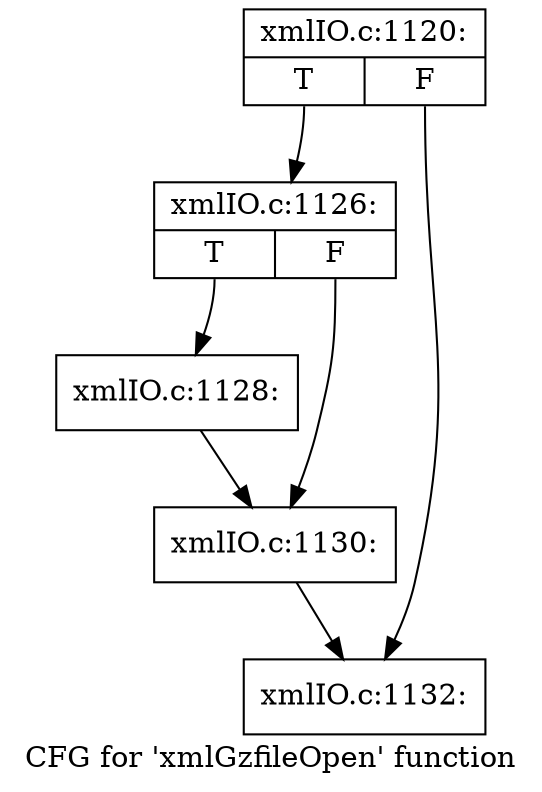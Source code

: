 digraph "CFG for 'xmlGzfileOpen' function" {
	label="CFG for 'xmlGzfileOpen' function";

	Node0x55ed348574a0 [shape=record,label="{xmlIO.c:1120:|{<s0>T|<s1>F}}"];
	Node0x55ed348574a0:s0 -> Node0x55ed348632d0;
	Node0x55ed348574a0:s1 -> Node0x55ed34863320;
	Node0x55ed348632d0 [shape=record,label="{xmlIO.c:1126:|{<s0>T|<s1>F}}"];
	Node0x55ed348632d0:s0 -> Node0x55ed348638c0;
	Node0x55ed348632d0:s1 -> Node0x55ed34863910;
	Node0x55ed348638c0 [shape=record,label="{xmlIO.c:1128:}"];
	Node0x55ed348638c0 -> Node0x55ed34863910;
	Node0x55ed34863910 [shape=record,label="{xmlIO.c:1130:}"];
	Node0x55ed34863910 -> Node0x55ed34863320;
	Node0x55ed34863320 [shape=record,label="{xmlIO.c:1132:}"];
}
